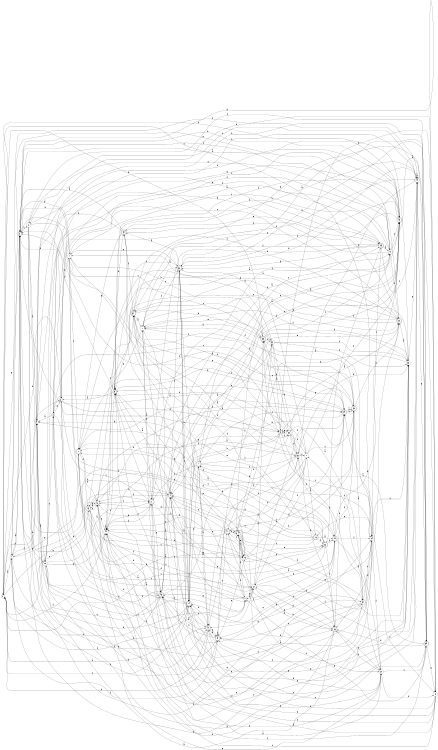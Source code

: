 digraph n43_5 {
__start0 [label="" shape="none"];

rankdir=LR;
size="8,5";

s0 [style="filled", color="black", fillcolor="white" shape="circle", label="0"];
s1 [style="filled", color="black", fillcolor="white" shape="circle", label="1"];
s2 [style="rounded,filled", color="black", fillcolor="white" shape="doublecircle", label="2"];
s3 [style="filled", color="black", fillcolor="white" shape="circle", label="3"];
s4 [style="rounded,filled", color="black", fillcolor="white" shape="doublecircle", label="4"];
s5 [style="rounded,filled", color="black", fillcolor="white" shape="doublecircle", label="5"];
s6 [style="filled", color="black", fillcolor="white" shape="circle", label="6"];
s7 [style="filled", color="black", fillcolor="white" shape="circle", label="7"];
s8 [style="filled", color="black", fillcolor="white" shape="circle", label="8"];
s9 [style="filled", color="black", fillcolor="white" shape="circle", label="9"];
s10 [style="filled", color="black", fillcolor="white" shape="circle", label="10"];
s11 [style="rounded,filled", color="black", fillcolor="white" shape="doublecircle", label="11"];
s12 [style="filled", color="black", fillcolor="white" shape="circle", label="12"];
s13 [style="filled", color="black", fillcolor="white" shape="circle", label="13"];
s14 [style="rounded,filled", color="black", fillcolor="white" shape="doublecircle", label="14"];
s15 [style="rounded,filled", color="black", fillcolor="white" shape="doublecircle", label="15"];
s16 [style="filled", color="black", fillcolor="white" shape="circle", label="16"];
s17 [style="filled", color="black", fillcolor="white" shape="circle", label="17"];
s18 [style="rounded,filled", color="black", fillcolor="white" shape="doublecircle", label="18"];
s19 [style="rounded,filled", color="black", fillcolor="white" shape="doublecircle", label="19"];
s20 [style="filled", color="black", fillcolor="white" shape="circle", label="20"];
s21 [style="filled", color="black", fillcolor="white" shape="circle", label="21"];
s22 [style="rounded,filled", color="black", fillcolor="white" shape="doublecircle", label="22"];
s23 [style="filled", color="black", fillcolor="white" shape="circle", label="23"];
s24 [style="filled", color="black", fillcolor="white" shape="circle", label="24"];
s25 [style="rounded,filled", color="black", fillcolor="white" shape="doublecircle", label="25"];
s26 [style="rounded,filled", color="black", fillcolor="white" shape="doublecircle", label="26"];
s27 [style="filled", color="black", fillcolor="white" shape="circle", label="27"];
s28 [style="rounded,filled", color="black", fillcolor="white" shape="doublecircle", label="28"];
s29 [style="rounded,filled", color="black", fillcolor="white" shape="doublecircle", label="29"];
s30 [style="rounded,filled", color="black", fillcolor="white" shape="doublecircle", label="30"];
s31 [style="filled", color="black", fillcolor="white" shape="circle", label="31"];
s32 [style="filled", color="black", fillcolor="white" shape="circle", label="32"];
s33 [style="filled", color="black", fillcolor="white" shape="circle", label="33"];
s34 [style="rounded,filled", color="black", fillcolor="white" shape="doublecircle", label="34"];
s35 [style="rounded,filled", color="black", fillcolor="white" shape="doublecircle", label="35"];
s36 [style="filled", color="black", fillcolor="white" shape="circle", label="36"];
s37 [style="filled", color="black", fillcolor="white" shape="circle", label="37"];
s38 [style="rounded,filled", color="black", fillcolor="white" shape="doublecircle", label="38"];
s39 [style="rounded,filled", color="black", fillcolor="white" shape="doublecircle", label="39"];
s40 [style="rounded,filled", color="black", fillcolor="white" shape="doublecircle", label="40"];
s41 [style="rounded,filled", color="black", fillcolor="white" shape="doublecircle", label="41"];
s42 [style="rounded,filled", color="black", fillcolor="white" shape="doublecircle", label="42"];
s43 [style="rounded,filled", color="black", fillcolor="white" shape="doublecircle", label="43"];
s44 [style="filled", color="black", fillcolor="white" shape="circle", label="44"];
s45 [style="rounded,filled", color="black", fillcolor="white" shape="doublecircle", label="45"];
s46 [style="filled", color="black", fillcolor="white" shape="circle", label="46"];
s47 [style="rounded,filled", color="black", fillcolor="white" shape="doublecircle", label="47"];
s48 [style="filled", color="black", fillcolor="white" shape="circle", label="48"];
s49 [style="filled", color="black", fillcolor="white" shape="circle", label="49"];
s50 [style="rounded,filled", color="black", fillcolor="white" shape="doublecircle", label="50"];
s51 [style="rounded,filled", color="black", fillcolor="white" shape="doublecircle", label="51"];
s52 [style="filled", color="black", fillcolor="white" shape="circle", label="52"];
s0 -> s1 [label="a"];
s0 -> s6 [label="b"];
s0 -> s24 [label="c"];
s0 -> s44 [label="d"];
s0 -> s11 [label="e"];
s0 -> s14 [label="f"];
s0 -> s2 [label="g"];
s1 -> s2 [label="a"];
s1 -> s49 [label="b"];
s1 -> s43 [label="c"];
s1 -> s9 [label="d"];
s1 -> s7 [label="e"];
s1 -> s42 [label="f"];
s1 -> s51 [label="g"];
s2 -> s3 [label="a"];
s2 -> s52 [label="b"];
s2 -> s1 [label="c"];
s2 -> s45 [label="d"];
s2 -> s37 [label="e"];
s2 -> s12 [label="f"];
s2 -> s10 [label="g"];
s3 -> s4 [label="a"];
s3 -> s4 [label="b"];
s3 -> s35 [label="c"];
s3 -> s19 [label="d"];
s3 -> s13 [label="e"];
s3 -> s32 [label="f"];
s3 -> s47 [label="g"];
s4 -> s5 [label="a"];
s4 -> s1 [label="b"];
s4 -> s19 [label="c"];
s4 -> s38 [label="d"];
s4 -> s14 [label="e"];
s4 -> s46 [label="f"];
s4 -> s23 [label="g"];
s5 -> s6 [label="a"];
s5 -> s5 [label="b"];
s5 -> s43 [label="c"];
s5 -> s29 [label="d"];
s5 -> s50 [label="e"];
s5 -> s2 [label="f"];
s5 -> s48 [label="g"];
s6 -> s3 [label="a"];
s6 -> s0 [label="b"];
s6 -> s7 [label="c"];
s6 -> s3 [label="d"];
s6 -> s20 [label="e"];
s6 -> s2 [label="f"];
s6 -> s37 [label="g"];
s7 -> s8 [label="a"];
s7 -> s48 [label="b"];
s7 -> s9 [label="c"];
s7 -> s10 [label="d"];
s7 -> s38 [label="e"];
s7 -> s24 [label="f"];
s7 -> s27 [label="g"];
s8 -> s9 [label="a"];
s8 -> s17 [label="b"];
s8 -> s30 [label="c"];
s8 -> s12 [label="d"];
s8 -> s16 [label="e"];
s8 -> s14 [label="f"];
s8 -> s6 [label="g"];
s9 -> s10 [label="a"];
s9 -> s45 [label="b"];
s9 -> s22 [label="c"];
s9 -> s39 [label="d"];
s9 -> s13 [label="e"];
s9 -> s24 [label="f"];
s9 -> s40 [label="g"];
s10 -> s11 [label="a"];
s10 -> s42 [label="b"];
s10 -> s8 [label="c"];
s10 -> s49 [label="d"];
s10 -> s44 [label="e"];
s10 -> s27 [label="f"];
s10 -> s23 [label="g"];
s11 -> s12 [label="a"];
s11 -> s5 [label="b"];
s11 -> s6 [label="c"];
s11 -> s44 [label="d"];
s11 -> s27 [label="e"];
s11 -> s12 [label="f"];
s11 -> s43 [label="g"];
s12 -> s13 [label="a"];
s12 -> s22 [label="b"];
s12 -> s37 [label="c"];
s12 -> s6 [label="d"];
s12 -> s52 [label="e"];
s12 -> s45 [label="f"];
s12 -> s10 [label="g"];
s13 -> s11 [label="a"];
s13 -> s14 [label="b"];
s13 -> s44 [label="c"];
s13 -> s43 [label="d"];
s13 -> s43 [label="e"];
s13 -> s29 [label="f"];
s13 -> s2 [label="g"];
s14 -> s15 [label="a"];
s14 -> s43 [label="b"];
s14 -> s0 [label="c"];
s14 -> s45 [label="d"];
s14 -> s45 [label="e"];
s14 -> s1 [label="f"];
s14 -> s41 [label="g"];
s15 -> s16 [label="a"];
s15 -> s46 [label="b"];
s15 -> s4 [label="c"];
s15 -> s34 [label="d"];
s15 -> s2 [label="e"];
s15 -> s43 [label="f"];
s15 -> s46 [label="g"];
s16 -> s17 [label="a"];
s16 -> s41 [label="b"];
s16 -> s47 [label="c"];
s16 -> s46 [label="d"];
s16 -> s26 [label="e"];
s16 -> s48 [label="f"];
s16 -> s23 [label="g"];
s17 -> s18 [label="a"];
s17 -> s32 [label="b"];
s17 -> s29 [label="c"];
s17 -> s40 [label="d"];
s17 -> s45 [label="e"];
s17 -> s40 [label="f"];
s17 -> s38 [label="g"];
s18 -> s19 [label="a"];
s18 -> s26 [label="b"];
s18 -> s4 [label="c"];
s18 -> s48 [label="d"];
s18 -> s15 [label="e"];
s18 -> s34 [label="f"];
s18 -> s4 [label="g"];
s19 -> s20 [label="a"];
s19 -> s45 [label="b"];
s19 -> s51 [label="c"];
s19 -> s30 [label="d"];
s19 -> s14 [label="e"];
s19 -> s24 [label="f"];
s19 -> s42 [label="g"];
s20 -> s21 [label="a"];
s20 -> s28 [label="b"];
s20 -> s39 [label="c"];
s20 -> s17 [label="d"];
s20 -> s5 [label="e"];
s20 -> s13 [label="f"];
s20 -> s42 [label="g"];
s21 -> s22 [label="a"];
s21 -> s38 [label="b"];
s21 -> s40 [label="c"];
s21 -> s29 [label="d"];
s21 -> s44 [label="e"];
s21 -> s38 [label="f"];
s21 -> s11 [label="g"];
s22 -> s23 [label="a"];
s22 -> s28 [label="b"];
s22 -> s44 [label="c"];
s22 -> s8 [label="d"];
s22 -> s1 [label="e"];
s22 -> s34 [label="f"];
s22 -> s51 [label="g"];
s23 -> s2 [label="a"];
s23 -> s5 [label="b"];
s23 -> s24 [label="c"];
s23 -> s46 [label="d"];
s23 -> s48 [label="e"];
s23 -> s21 [label="f"];
s23 -> s49 [label="g"];
s24 -> s14 [label="a"];
s24 -> s2 [label="b"];
s24 -> s25 [label="c"];
s24 -> s20 [label="d"];
s24 -> s18 [label="e"];
s24 -> s35 [label="f"];
s24 -> s21 [label="g"];
s25 -> s12 [label="a"];
s25 -> s26 [label="b"];
s25 -> s49 [label="c"];
s25 -> s5 [label="d"];
s25 -> s11 [label="e"];
s25 -> s21 [label="f"];
s25 -> s38 [label="g"];
s26 -> s27 [label="a"];
s26 -> s19 [label="b"];
s26 -> s0 [label="c"];
s26 -> s28 [label="d"];
s26 -> s50 [label="e"];
s26 -> s51 [label="f"];
s26 -> s47 [label="g"];
s27 -> s5 [label="a"];
s27 -> s28 [label="b"];
s27 -> s28 [label="c"];
s27 -> s29 [label="d"];
s27 -> s19 [label="e"];
s27 -> s7 [label="f"];
s27 -> s35 [label="g"];
s28 -> s9 [label="a"];
s28 -> s29 [label="b"];
s28 -> s20 [label="c"];
s28 -> s15 [label="d"];
s28 -> s48 [label="e"];
s28 -> s40 [label="f"];
s28 -> s27 [label="g"];
s29 -> s30 [label="a"];
s29 -> s30 [label="b"];
s29 -> s41 [label="c"];
s29 -> s27 [label="d"];
s29 -> s5 [label="e"];
s29 -> s2 [label="f"];
s29 -> s37 [label="g"];
s30 -> s31 [label="a"];
s30 -> s47 [label="b"];
s30 -> s51 [label="c"];
s30 -> s22 [label="d"];
s30 -> s14 [label="e"];
s30 -> s21 [label="f"];
s30 -> s3 [label="g"];
s31 -> s32 [label="a"];
s31 -> s24 [label="b"];
s31 -> s42 [label="c"];
s31 -> s11 [label="d"];
s31 -> s44 [label="e"];
s31 -> s46 [label="f"];
s31 -> s40 [label="g"];
s32 -> s22 [label="a"];
s32 -> s28 [label="b"];
s32 -> s33 [label="c"];
s32 -> s35 [label="d"];
s32 -> s3 [label="e"];
s32 -> s3 [label="f"];
s32 -> s44 [label="g"];
s33 -> s34 [label="a"];
s33 -> s23 [label="b"];
s33 -> s48 [label="c"];
s33 -> s34 [label="d"];
s33 -> s41 [label="e"];
s33 -> s17 [label="f"];
s33 -> s31 [label="g"];
s34 -> s21 [label="a"];
s34 -> s35 [label="b"];
s34 -> s36 [label="c"];
s34 -> s32 [label="d"];
s34 -> s32 [label="e"];
s34 -> s49 [label="f"];
s34 -> s39 [label="g"];
s35 -> s24 [label="a"];
s35 -> s23 [label="b"];
s35 -> s2 [label="c"];
s35 -> s36 [label="d"];
s35 -> s0 [label="e"];
s35 -> s12 [label="f"];
s35 -> s21 [label="g"];
s36 -> s37 [label="a"];
s36 -> s3 [label="b"];
s36 -> s23 [label="c"];
s36 -> s23 [label="d"];
s36 -> s21 [label="e"];
s36 -> s42 [label="f"];
s36 -> s33 [label="g"];
s37 -> s25 [label="a"];
s37 -> s4 [label="b"];
s37 -> s35 [label="c"];
s37 -> s27 [label="d"];
s37 -> s38 [label="e"];
s37 -> s51 [label="f"];
s37 -> s2 [label="g"];
s38 -> s39 [label="a"];
s38 -> s14 [label="b"];
s38 -> s5 [label="c"];
s38 -> s45 [label="d"];
s38 -> s20 [label="e"];
s38 -> s14 [label="f"];
s38 -> s50 [label="g"];
s39 -> s33 [label="a"];
s39 -> s38 [label="b"];
s39 -> s40 [label="c"];
s39 -> s28 [label="d"];
s39 -> s13 [label="e"];
s39 -> s52 [label="f"];
s39 -> s7 [label="g"];
s40 -> s41 [label="a"];
s40 -> s14 [label="b"];
s40 -> s14 [label="c"];
s40 -> s0 [label="d"];
s40 -> s42 [label="e"];
s40 -> s2 [label="f"];
s40 -> s42 [label="g"];
s41 -> s40 [label="a"];
s41 -> s11 [label="b"];
s41 -> s25 [label="c"];
s41 -> s33 [label="d"];
s41 -> s22 [label="e"];
s41 -> s32 [label="f"];
s41 -> s9 [label="g"];
s42 -> s43 [label="a"];
s42 -> s42 [label="b"];
s42 -> s47 [label="c"];
s42 -> s8 [label="d"];
s42 -> s16 [label="e"];
s42 -> s43 [label="f"];
s42 -> s23 [label="g"];
s43 -> s36 [label="a"];
s43 -> s44 [label="b"];
s43 -> s9 [label="c"];
s43 -> s33 [label="d"];
s43 -> s45 [label="e"];
s43 -> s4 [label="f"];
s43 -> s7 [label="g"];
s44 -> s44 [label="a"];
s44 -> s39 [label="b"];
s44 -> s5 [label="c"];
s44 -> s16 [label="d"];
s44 -> s11 [label="e"];
s44 -> s43 [label="f"];
s44 -> s26 [label="g"];
s45 -> s46 [label="a"];
s45 -> s0 [label="b"];
s45 -> s4 [label="c"];
s45 -> s6 [label="d"];
s45 -> s34 [label="e"];
s45 -> s5 [label="f"];
s45 -> s8 [label="g"];
s46 -> s29 [label="a"];
s46 -> s15 [label="b"];
s46 -> s0 [label="c"];
s46 -> s33 [label="d"];
s46 -> s31 [label="e"];
s46 -> s11 [label="f"];
s46 -> s44 [label="g"];
s47 -> s44 [label="a"];
s47 -> s48 [label="b"];
s47 -> s4 [label="c"];
s47 -> s28 [label="d"];
s47 -> s46 [label="e"];
s47 -> s30 [label="f"];
s47 -> s44 [label="g"];
s48 -> s12 [label="a"];
s48 -> s36 [label="b"];
s48 -> s20 [label="c"];
s48 -> s49 [label="d"];
s48 -> s16 [label="e"];
s48 -> s31 [label="f"];
s48 -> s7 [label="g"];
s49 -> s49 [label="a"];
s49 -> s50 [label="b"];
s49 -> s4 [label="c"];
s49 -> s38 [label="d"];
s49 -> s4 [label="e"];
s49 -> s33 [label="f"];
s49 -> s39 [label="g"];
s50 -> s2 [label="a"];
s50 -> s25 [label="b"];
s50 -> s16 [label="c"];
s50 -> s9 [label="d"];
s50 -> s25 [label="e"];
s50 -> s34 [label="f"];
s50 -> s51 [label="g"];
s51 -> s19 [label="a"];
s51 -> s29 [label="b"];
s51 -> s16 [label="c"];
s51 -> s15 [label="d"];
s51 -> s24 [label="e"];
s51 -> s27 [label="f"];
s51 -> s46 [label="g"];
s52 -> s9 [label="a"];
s52 -> s30 [label="b"];
s52 -> s49 [label="c"];
s52 -> s31 [label="d"];
s52 -> s22 [label="e"];
s52 -> s40 [label="f"];
s52 -> s26 [label="g"];

}